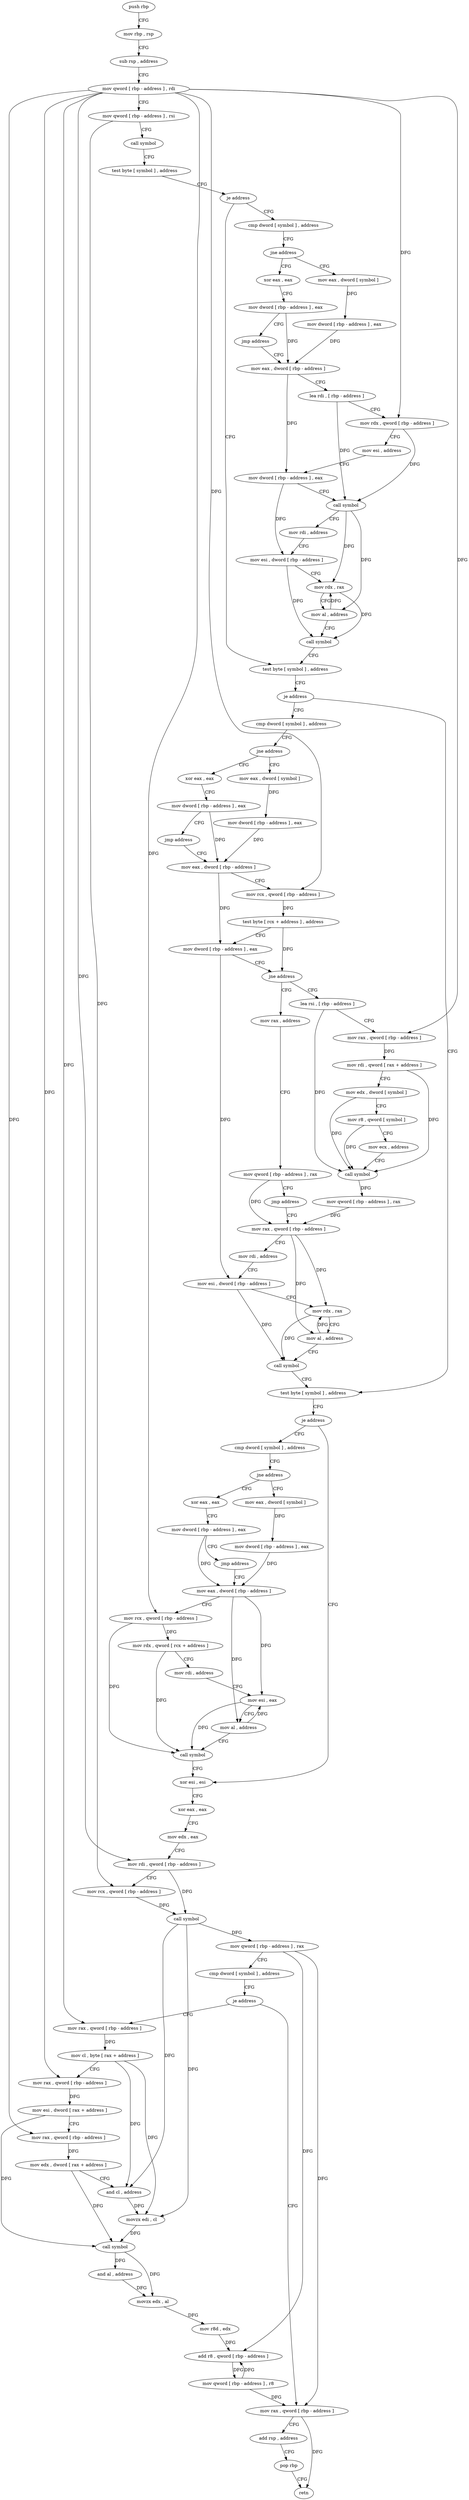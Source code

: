 digraph "func" {
"4242368" [label = "push rbp" ]
"4242369" [label = "mov rbp , rsp" ]
"4242372" [label = "sub rsp , address" ]
"4242379" [label = "mov qword [ rbp - address ] , rdi" ]
"4242383" [label = "mov qword [ rbp - address ] , rsi" ]
"4242387" [label = "call symbol" ]
"4242392" [label = "test byte [ symbol ] , address" ]
"4242400" [label = "je address" ]
"4242505" [label = "test byte [ symbol ] , address" ]
"4242406" [label = "cmp dword [ symbol ] , address" ]
"4242513" [label = "je address" ]
"4242690" [label = "test byte [ symbol ] , address" ]
"4242519" [label = "cmp dword [ symbol ] , address" ]
"4242414" [label = "jne address" ]
"4242433" [label = "mov eax , dword [ symbol ]" ]
"4242420" [label = "xor eax , eax" ]
"4242698" [label = "je address" ]
"4242780" [label = "xor esi , esi" ]
"4242704" [label = "cmp dword [ symbol ] , address" ]
"4242527" [label = "jne address" ]
"4242546" [label = "mov eax , dword [ symbol ]" ]
"4242533" [label = "xor eax , eax" ]
"4242440" [label = "mov dword [ rbp - address ] , eax" ]
"4242446" [label = "mov eax , dword [ rbp - address ]" ]
"4242422" [label = "mov dword [ rbp - address ] , eax" ]
"4242428" [label = "jmp address" ]
"4242782" [label = "xor eax , eax" ]
"4242784" [label = "mov edx , eax" ]
"4242786" [label = "mov rdi , qword [ rbp - address ]" ]
"4242790" [label = "mov rcx , qword [ rbp - address ]" ]
"4242794" [label = "call symbol" ]
"4242799" [label = "mov qword [ rbp - address ] , rax" ]
"4242806" [label = "cmp dword [ symbol ] , address" ]
"4242814" [label = "je address" ]
"4242880" [label = "mov rax , qword [ rbp - address ]" ]
"4242820" [label = "mov rax , qword [ rbp - address ]" ]
"4242712" [label = "jne address" ]
"4242731" [label = "mov eax , dword [ symbol ]" ]
"4242718" [label = "xor eax , eax" ]
"4242553" [label = "mov dword [ rbp - address ] , eax" ]
"4242559" [label = "mov eax , dword [ rbp - address ]" ]
"4242535" [label = "mov dword [ rbp - address ] , eax" ]
"4242541" [label = "jmp address" ]
"4242452" [label = "lea rdi , [ rbp - address ]" ]
"4242459" [label = "mov rdx , qword [ rbp - address ]" ]
"4242463" [label = "mov esi , address" ]
"4242468" [label = "mov dword [ rbp - address ] , eax" ]
"4242474" [label = "call symbol" ]
"4242479" [label = "mov rdi , address" ]
"4242489" [label = "mov esi , dword [ rbp - address ]" ]
"4242495" [label = "mov rdx , rax" ]
"4242498" [label = "mov al , address" ]
"4242500" [label = "call symbol" ]
"4242887" [label = "add rsp , address" ]
"4242894" [label = "pop rbp" ]
"4242895" [label = "retn" ]
"4242824" [label = "mov cl , byte [ rax + address ]" ]
"4242830" [label = "mov rax , qword [ rbp - address ]" ]
"4242834" [label = "mov esi , dword [ rax + address ]" ]
"4242837" [label = "mov rax , qword [ rbp - address ]" ]
"4242841" [label = "mov edx , dword [ rax + address ]" ]
"4242847" [label = "and cl , address" ]
"4242850" [label = "movzx edi , cl" ]
"4242853" [label = "call symbol" ]
"4242858" [label = "and al , address" ]
"4242860" [label = "movzx edx , al" ]
"4242863" [label = "mov r8d , edx" ]
"4242866" [label = "add r8 , qword [ rbp - address ]" ]
"4242873" [label = "mov qword [ rbp - address ] , r8" ]
"4242738" [label = "mov dword [ rbp - address ] , eax" ]
"4242744" [label = "mov eax , dword [ rbp - address ]" ]
"4242720" [label = "mov dword [ rbp - address ] , eax" ]
"4242726" [label = "jmp address" ]
"4242610" [label = "lea rsi , [ rbp - address ]" ]
"4242617" [label = "mov rax , qword [ rbp - address ]" ]
"4242621" [label = "mov rdi , qword [ rax + address ]" ]
"4242625" [label = "mov edx , dword [ symbol ]" ]
"4242632" [label = "mov r8 , qword [ symbol ]" ]
"4242640" [label = "mov ecx , address" ]
"4242645" [label = "call symbol" ]
"4242650" [label = "mov qword [ rbp - address ] , rax" ]
"4242657" [label = "mov rax , qword [ rbp - address ]" ]
"4242588" [label = "mov rax , address" ]
"4242598" [label = "mov qword [ rbp - address ] , rax" ]
"4242605" [label = "jmp address" ]
"4242565" [label = "mov rcx , qword [ rbp - address ]" ]
"4242569" [label = "test byte [ rcx + address ] , address" ]
"4242576" [label = "mov dword [ rbp - address ] , eax" ]
"4242582" [label = "jne address" ]
"4242750" [label = "mov rcx , qword [ rbp - address ]" ]
"4242754" [label = "mov rdx , qword [ rcx + address ]" ]
"4242761" [label = "mov rdi , address" ]
"4242771" [label = "mov esi , eax" ]
"4242773" [label = "mov al , address" ]
"4242775" [label = "call symbol" ]
"4242664" [label = "mov rdi , address" ]
"4242674" [label = "mov esi , dword [ rbp - address ]" ]
"4242680" [label = "mov rdx , rax" ]
"4242683" [label = "mov al , address" ]
"4242685" [label = "call symbol" ]
"4242368" -> "4242369" [ label = "CFG" ]
"4242369" -> "4242372" [ label = "CFG" ]
"4242372" -> "4242379" [ label = "CFG" ]
"4242379" -> "4242383" [ label = "CFG" ]
"4242379" -> "4242786" [ label = "DFG" ]
"4242379" -> "4242459" [ label = "DFG" ]
"4242379" -> "4242820" [ label = "DFG" ]
"4242379" -> "4242830" [ label = "DFG" ]
"4242379" -> "4242837" [ label = "DFG" ]
"4242379" -> "4242565" [ label = "DFG" ]
"4242379" -> "4242750" [ label = "DFG" ]
"4242379" -> "4242617" [ label = "DFG" ]
"4242383" -> "4242387" [ label = "CFG" ]
"4242383" -> "4242790" [ label = "DFG" ]
"4242387" -> "4242392" [ label = "CFG" ]
"4242392" -> "4242400" [ label = "CFG" ]
"4242400" -> "4242505" [ label = "CFG" ]
"4242400" -> "4242406" [ label = "CFG" ]
"4242505" -> "4242513" [ label = "CFG" ]
"4242406" -> "4242414" [ label = "CFG" ]
"4242513" -> "4242690" [ label = "CFG" ]
"4242513" -> "4242519" [ label = "CFG" ]
"4242690" -> "4242698" [ label = "CFG" ]
"4242519" -> "4242527" [ label = "CFG" ]
"4242414" -> "4242433" [ label = "CFG" ]
"4242414" -> "4242420" [ label = "CFG" ]
"4242433" -> "4242440" [ label = "DFG" ]
"4242420" -> "4242422" [ label = "CFG" ]
"4242698" -> "4242780" [ label = "CFG" ]
"4242698" -> "4242704" [ label = "CFG" ]
"4242780" -> "4242782" [ label = "CFG" ]
"4242704" -> "4242712" [ label = "CFG" ]
"4242527" -> "4242546" [ label = "CFG" ]
"4242527" -> "4242533" [ label = "CFG" ]
"4242546" -> "4242553" [ label = "DFG" ]
"4242533" -> "4242535" [ label = "CFG" ]
"4242440" -> "4242446" [ label = "DFG" ]
"4242446" -> "4242452" [ label = "CFG" ]
"4242446" -> "4242468" [ label = "DFG" ]
"4242422" -> "4242428" [ label = "CFG" ]
"4242422" -> "4242446" [ label = "DFG" ]
"4242428" -> "4242446" [ label = "CFG" ]
"4242782" -> "4242784" [ label = "CFG" ]
"4242784" -> "4242786" [ label = "CFG" ]
"4242786" -> "4242790" [ label = "CFG" ]
"4242786" -> "4242794" [ label = "DFG" ]
"4242790" -> "4242794" [ label = "DFG" ]
"4242794" -> "4242799" [ label = "DFG" ]
"4242794" -> "4242847" [ label = "DFG" ]
"4242794" -> "4242850" [ label = "DFG" ]
"4242799" -> "4242806" [ label = "CFG" ]
"4242799" -> "4242880" [ label = "DFG" ]
"4242799" -> "4242866" [ label = "DFG" ]
"4242806" -> "4242814" [ label = "CFG" ]
"4242814" -> "4242880" [ label = "CFG" ]
"4242814" -> "4242820" [ label = "CFG" ]
"4242880" -> "4242887" [ label = "CFG" ]
"4242880" -> "4242895" [ label = "DFG" ]
"4242820" -> "4242824" [ label = "DFG" ]
"4242712" -> "4242731" [ label = "CFG" ]
"4242712" -> "4242718" [ label = "CFG" ]
"4242731" -> "4242738" [ label = "DFG" ]
"4242718" -> "4242720" [ label = "CFG" ]
"4242553" -> "4242559" [ label = "DFG" ]
"4242559" -> "4242565" [ label = "CFG" ]
"4242559" -> "4242576" [ label = "DFG" ]
"4242535" -> "4242541" [ label = "CFG" ]
"4242535" -> "4242559" [ label = "DFG" ]
"4242541" -> "4242559" [ label = "CFG" ]
"4242452" -> "4242459" [ label = "CFG" ]
"4242452" -> "4242474" [ label = "DFG" ]
"4242459" -> "4242463" [ label = "CFG" ]
"4242459" -> "4242474" [ label = "DFG" ]
"4242463" -> "4242468" [ label = "CFG" ]
"4242468" -> "4242474" [ label = "CFG" ]
"4242468" -> "4242489" [ label = "DFG" ]
"4242474" -> "4242479" [ label = "CFG" ]
"4242474" -> "4242495" [ label = "DFG" ]
"4242474" -> "4242498" [ label = "DFG" ]
"4242479" -> "4242489" [ label = "CFG" ]
"4242489" -> "4242495" [ label = "CFG" ]
"4242489" -> "4242500" [ label = "DFG" ]
"4242495" -> "4242498" [ label = "CFG" ]
"4242495" -> "4242500" [ label = "DFG" ]
"4242498" -> "4242500" [ label = "CFG" ]
"4242498" -> "4242495" [ label = "DFG" ]
"4242500" -> "4242505" [ label = "CFG" ]
"4242887" -> "4242894" [ label = "CFG" ]
"4242894" -> "4242895" [ label = "CFG" ]
"4242824" -> "4242830" [ label = "CFG" ]
"4242824" -> "4242847" [ label = "DFG" ]
"4242824" -> "4242850" [ label = "DFG" ]
"4242830" -> "4242834" [ label = "DFG" ]
"4242834" -> "4242837" [ label = "CFG" ]
"4242834" -> "4242853" [ label = "DFG" ]
"4242837" -> "4242841" [ label = "DFG" ]
"4242841" -> "4242847" [ label = "CFG" ]
"4242841" -> "4242853" [ label = "DFG" ]
"4242847" -> "4242850" [ label = "DFG" ]
"4242850" -> "4242853" [ label = "DFG" ]
"4242853" -> "4242858" [ label = "DFG" ]
"4242853" -> "4242860" [ label = "DFG" ]
"4242858" -> "4242860" [ label = "DFG" ]
"4242860" -> "4242863" [ label = "DFG" ]
"4242863" -> "4242866" [ label = "DFG" ]
"4242866" -> "4242873" [ label = "DFG" ]
"4242873" -> "4242880" [ label = "DFG" ]
"4242873" -> "4242866" [ label = "DFG" ]
"4242738" -> "4242744" [ label = "DFG" ]
"4242744" -> "4242750" [ label = "CFG" ]
"4242744" -> "4242771" [ label = "DFG" ]
"4242744" -> "4242773" [ label = "DFG" ]
"4242720" -> "4242726" [ label = "CFG" ]
"4242720" -> "4242744" [ label = "DFG" ]
"4242726" -> "4242744" [ label = "CFG" ]
"4242610" -> "4242617" [ label = "CFG" ]
"4242610" -> "4242645" [ label = "DFG" ]
"4242617" -> "4242621" [ label = "DFG" ]
"4242621" -> "4242625" [ label = "CFG" ]
"4242621" -> "4242645" [ label = "DFG" ]
"4242625" -> "4242632" [ label = "CFG" ]
"4242625" -> "4242645" [ label = "DFG" ]
"4242632" -> "4242640" [ label = "CFG" ]
"4242632" -> "4242645" [ label = "DFG" ]
"4242640" -> "4242645" [ label = "CFG" ]
"4242645" -> "4242650" [ label = "DFG" ]
"4242650" -> "4242657" [ label = "DFG" ]
"4242657" -> "4242664" [ label = "CFG" ]
"4242657" -> "4242680" [ label = "DFG" ]
"4242657" -> "4242683" [ label = "DFG" ]
"4242588" -> "4242598" [ label = "CFG" ]
"4242598" -> "4242605" [ label = "CFG" ]
"4242598" -> "4242657" [ label = "DFG" ]
"4242605" -> "4242657" [ label = "CFG" ]
"4242565" -> "4242569" [ label = "DFG" ]
"4242569" -> "4242576" [ label = "CFG" ]
"4242569" -> "4242582" [ label = "DFG" ]
"4242576" -> "4242582" [ label = "CFG" ]
"4242576" -> "4242674" [ label = "DFG" ]
"4242582" -> "4242610" [ label = "CFG" ]
"4242582" -> "4242588" [ label = "CFG" ]
"4242750" -> "4242754" [ label = "DFG" ]
"4242750" -> "4242775" [ label = "DFG" ]
"4242754" -> "4242761" [ label = "CFG" ]
"4242754" -> "4242775" [ label = "DFG" ]
"4242761" -> "4242771" [ label = "CFG" ]
"4242771" -> "4242773" [ label = "CFG" ]
"4242771" -> "4242775" [ label = "DFG" ]
"4242773" -> "4242775" [ label = "CFG" ]
"4242773" -> "4242771" [ label = "DFG" ]
"4242775" -> "4242780" [ label = "CFG" ]
"4242664" -> "4242674" [ label = "CFG" ]
"4242674" -> "4242680" [ label = "CFG" ]
"4242674" -> "4242685" [ label = "DFG" ]
"4242680" -> "4242683" [ label = "CFG" ]
"4242680" -> "4242685" [ label = "DFG" ]
"4242683" -> "4242685" [ label = "CFG" ]
"4242683" -> "4242680" [ label = "DFG" ]
"4242685" -> "4242690" [ label = "CFG" ]
}
